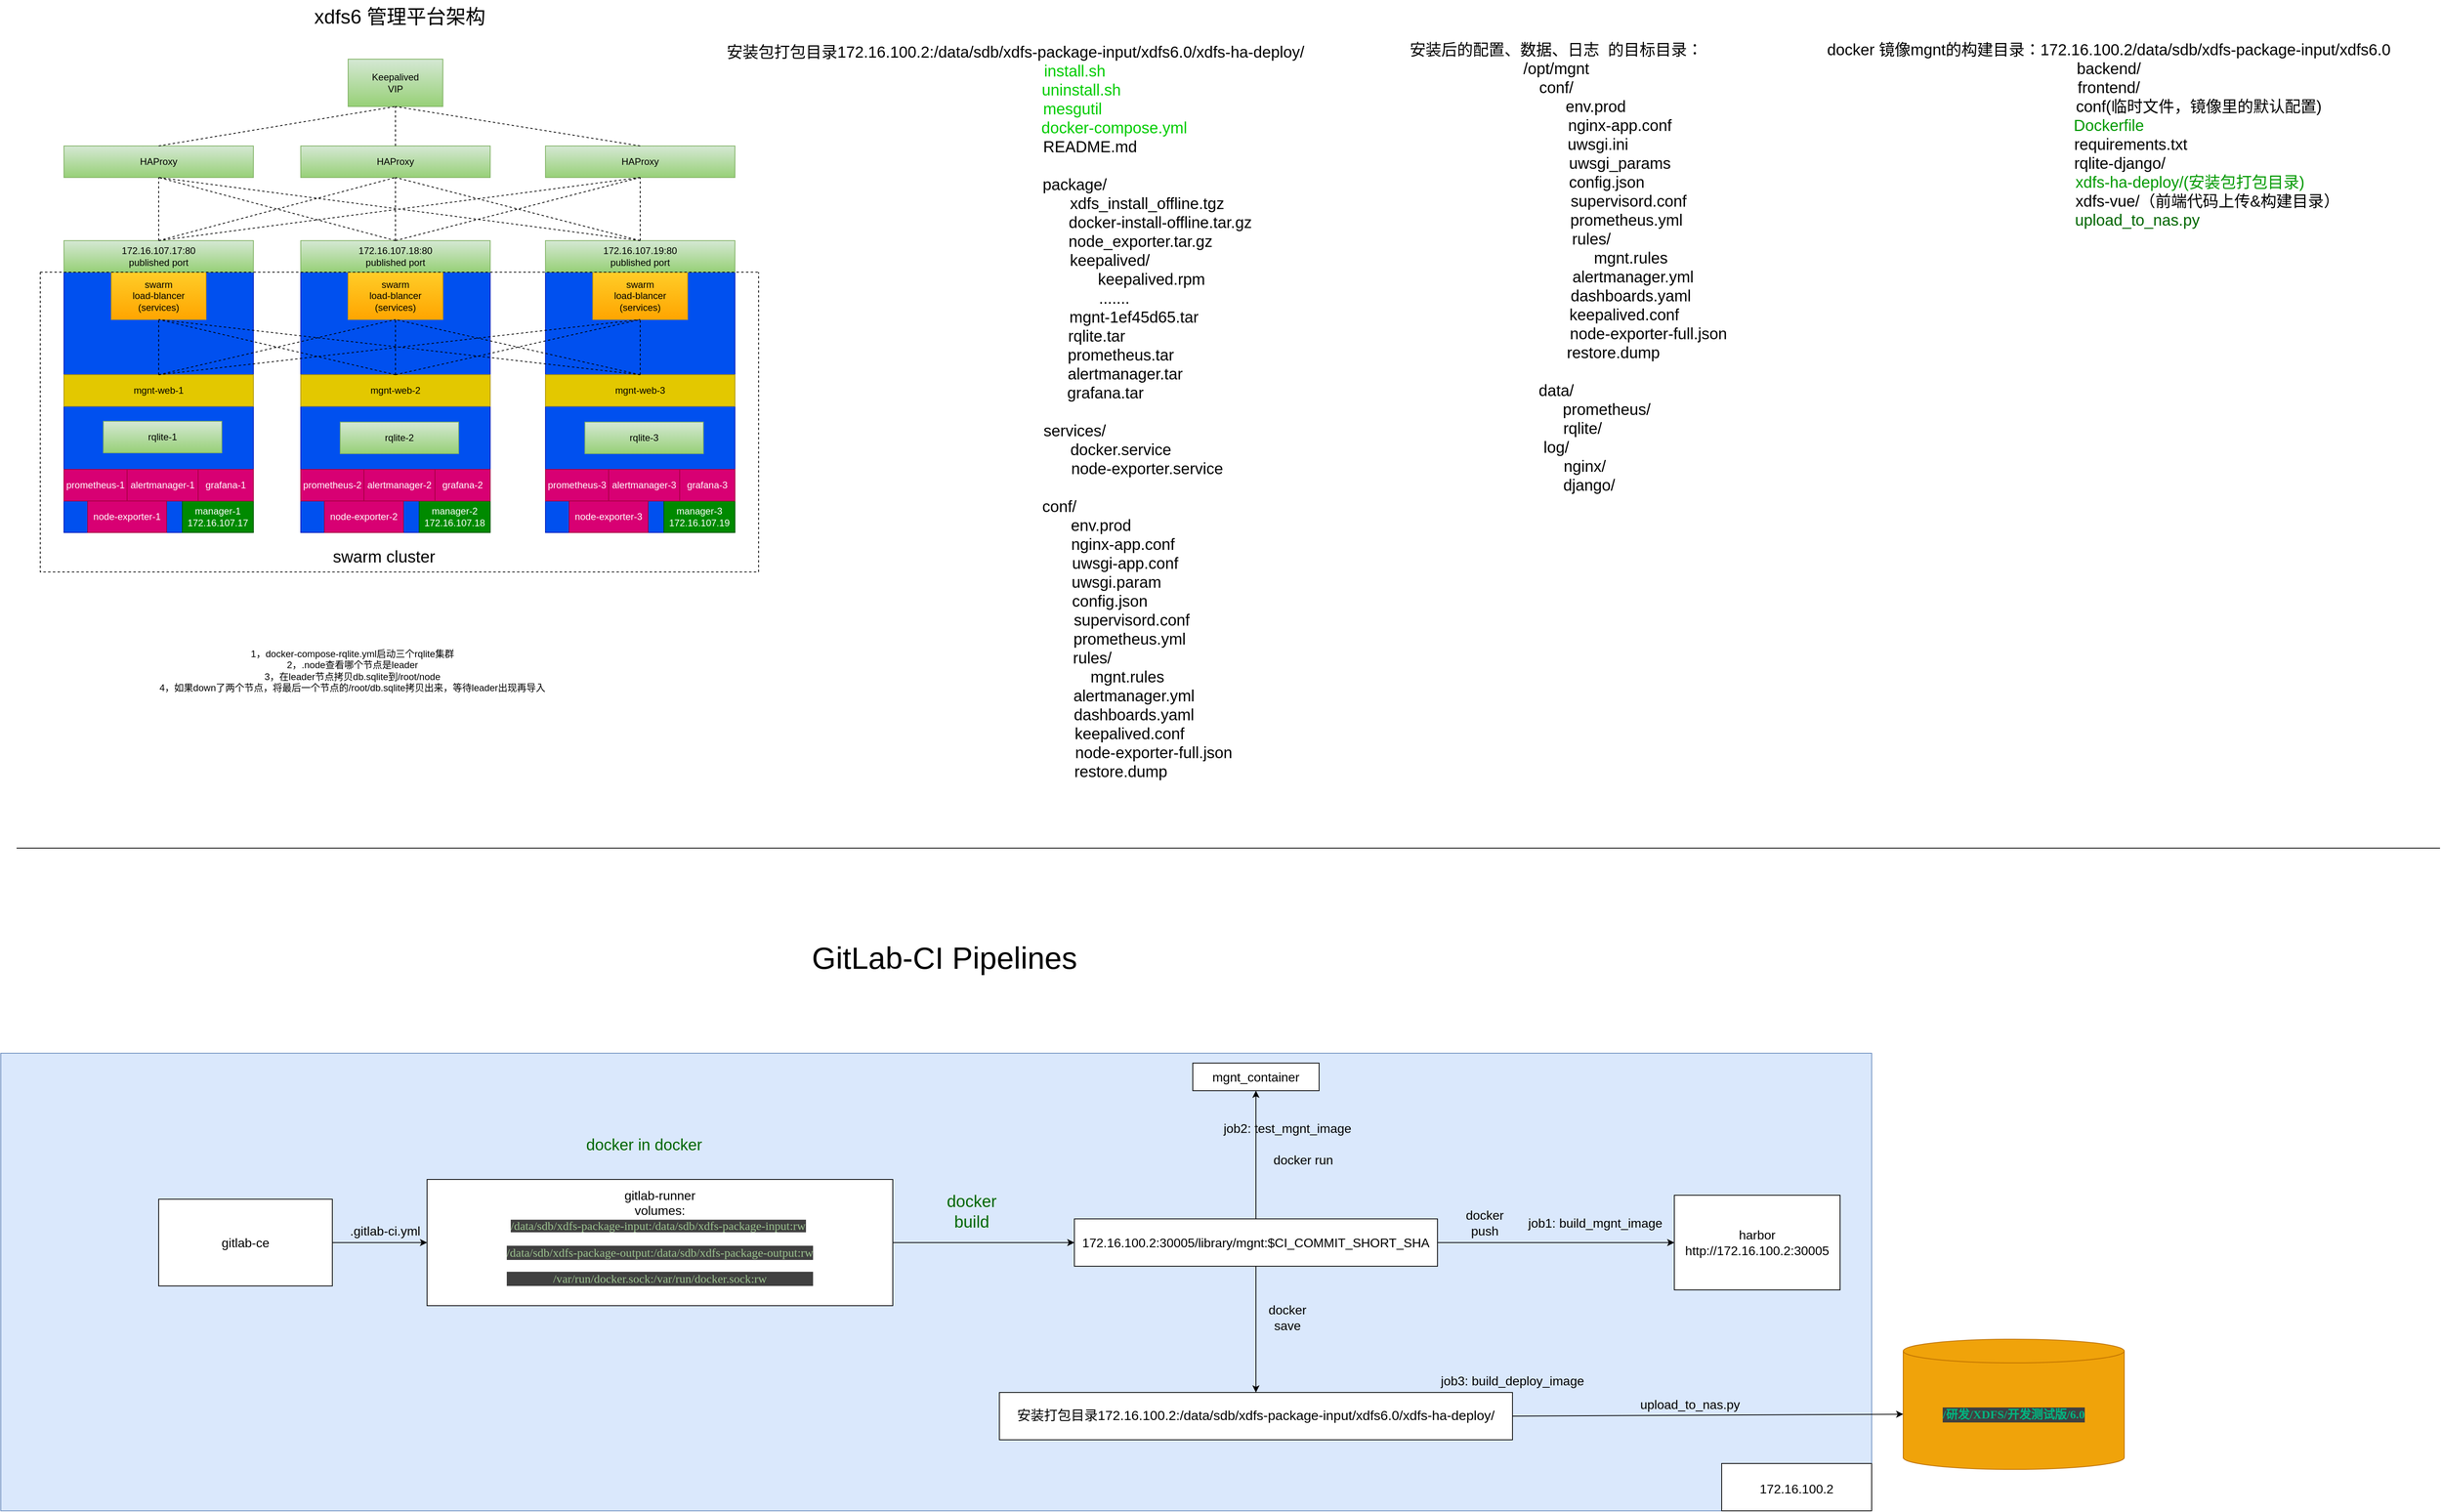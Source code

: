 <mxfile version="20.2.3" type="github">
  <diagram id="VrnoyGcVU1upVnoauTKz" name="第 1 页">
    <mxGraphModel dx="3197" dy="1387" grid="1" gridSize="10" guides="1" tooltips="1" connect="1" arrows="1" fold="1" page="1" pageScale="1" pageWidth="827" pageHeight="1169" math="0" shadow="0">
      <root>
        <mxCell id="0" />
        <mxCell id="1" parent="0" />
        <mxCell id="-EK1oCOnZ1LdYzXdfsYw-3" value="xdfs6 管理平台架构" style="text;html=1;align=center;verticalAlign=middle;resizable=0;points=[];autosize=1;strokeColor=none;fillColor=none;fontSize=25;" parent="1" vertex="1">
          <mxGeometry x="365" y="15" width="240" height="40" as="geometry" />
        </mxCell>
        <mxCell id="YZETNoWYqXqsoyLX8vIm-2" value="" style="rounded=0;whiteSpace=wrap;html=1;fillColor=#0050ef;fontColor=#ffffff;strokeColor=#001DBC;" parent="1" vertex="1">
          <mxGeometry x="60" y="360" width="240" height="330" as="geometry" />
        </mxCell>
        <mxCell id="YZETNoWYqXqsoyLX8vIm-5" value="manager-1&lt;br&gt;172.16.107.17" style="rounded=0;whiteSpace=wrap;html=1;fillColor=#008a00;fontColor=#ffffff;strokeColor=#005700;" parent="1" vertex="1">
          <mxGeometry x="210" y="650" width="90" height="40" as="geometry" />
        </mxCell>
        <mxCell id="YZETNoWYqXqsoyLX8vIm-6" value="rqlite-1" style="rounded=0;whiteSpace=wrap;html=1;fillColor=#d5e8d4;strokeColor=#82b366;gradientColor=#97d077;" parent="1" vertex="1">
          <mxGeometry x="110" y="549" width="150" height="40" as="geometry" />
        </mxCell>
        <mxCell id="YZETNoWYqXqsoyLX8vIm-7" value="mgnt-web-1" style="rounded=0;whiteSpace=wrap;html=1;fillColor=#e3c800;fontColor=#000000;strokeColor=#B09500;" parent="1" vertex="1">
          <mxGeometry x="60" y="490" width="240" height="40" as="geometry" />
        </mxCell>
        <mxCell id="YZETNoWYqXqsoyLX8vIm-8" value="prometheus-1" style="rounded=0;whiteSpace=wrap;html=1;fillColor=#d80073;fontColor=#ffffff;strokeColor=#A50040;" parent="1" vertex="1">
          <mxGeometry x="60" y="610" width="80" height="40" as="geometry" />
        </mxCell>
        <mxCell id="YZETNoWYqXqsoyLX8vIm-9" value="alertmanager-1" style="rounded=0;whiteSpace=wrap;html=1;fillColor=#d80073;fontColor=#ffffff;strokeColor=#A50040;" parent="1" vertex="1">
          <mxGeometry x="140" y="610" width="90" height="40" as="geometry" />
        </mxCell>
        <mxCell id="YZETNoWYqXqsoyLX8vIm-10" value="grafana-1" style="rounded=0;whiteSpace=wrap;html=1;fillColor=#d80073;fontColor=#ffffff;strokeColor=#A50040;" parent="1" vertex="1">
          <mxGeometry x="230" y="610" width="70" height="40" as="geometry" />
        </mxCell>
        <mxCell id="YZETNoWYqXqsoyLX8vIm-11" value="" style="rounded=0;whiteSpace=wrap;html=1;fillColor=#0050ef;fontColor=#ffffff;strokeColor=#001DBC;" parent="1" vertex="1">
          <mxGeometry x="360" y="360" width="240" height="330" as="geometry" />
        </mxCell>
        <mxCell id="YZETNoWYqXqsoyLX8vIm-12" value="manager-2&lt;br&gt;172.16.107.18" style="rounded=0;whiteSpace=wrap;html=1;fillColor=#008a00;fontColor=#ffffff;strokeColor=#005700;" parent="1" vertex="1">
          <mxGeometry x="510" y="650" width="90" height="40" as="geometry" />
        </mxCell>
        <mxCell id="YZETNoWYqXqsoyLX8vIm-13" value="rqlite-2" style="rounded=0;whiteSpace=wrap;html=1;fillColor=#d5e8d4;strokeColor=#82b366;gradientColor=#97d077;" parent="1" vertex="1">
          <mxGeometry x="410" y="550" width="150" height="40" as="geometry" />
        </mxCell>
        <mxCell id="YZETNoWYqXqsoyLX8vIm-14" value="mgnt-web-2" style="rounded=0;whiteSpace=wrap;html=1;fillColor=#e3c800;fontColor=#000000;strokeColor=#B09500;" parent="1" vertex="1">
          <mxGeometry x="360" y="490" width="240" height="40" as="geometry" />
        </mxCell>
        <mxCell id="YZETNoWYqXqsoyLX8vIm-15" value="prometheus-2" style="rounded=0;whiteSpace=wrap;html=1;fillColor=#d80073;fontColor=#ffffff;strokeColor=#A50040;" parent="1" vertex="1">
          <mxGeometry x="360" y="610" width="80" height="40" as="geometry" />
        </mxCell>
        <mxCell id="YZETNoWYqXqsoyLX8vIm-16" value="alertmanager-2" style="rounded=0;whiteSpace=wrap;html=1;fillColor=#d80073;fontColor=#ffffff;strokeColor=#A50040;" parent="1" vertex="1">
          <mxGeometry x="440" y="610" width="90" height="40" as="geometry" />
        </mxCell>
        <mxCell id="YZETNoWYqXqsoyLX8vIm-17" value="grafana-2" style="rounded=0;whiteSpace=wrap;html=1;fillColor=#d80073;fontColor=#ffffff;strokeColor=#A50040;" parent="1" vertex="1">
          <mxGeometry x="530" y="610" width="70" height="40" as="geometry" />
        </mxCell>
        <mxCell id="YZETNoWYqXqsoyLX8vIm-18" value="" style="rounded=0;whiteSpace=wrap;html=1;fillColor=#0050ef;fontColor=#ffffff;strokeColor=#001DBC;" parent="1" vertex="1">
          <mxGeometry x="670" y="360" width="240" height="330" as="geometry" />
        </mxCell>
        <mxCell id="YZETNoWYqXqsoyLX8vIm-19" value="manager-3&lt;br&gt;172.16.107.19" style="rounded=0;whiteSpace=wrap;html=1;fillColor=#008a00;fontColor=#ffffff;strokeColor=#005700;" parent="1" vertex="1">
          <mxGeometry x="820" y="650" width="90" height="40" as="geometry" />
        </mxCell>
        <mxCell id="YZETNoWYqXqsoyLX8vIm-20" value="rqlite-3" style="rounded=0;whiteSpace=wrap;html=1;fillColor=#d5e8d4;strokeColor=#82b366;gradientColor=#97d077;" parent="1" vertex="1">
          <mxGeometry x="720" y="550" width="150" height="40" as="geometry" />
        </mxCell>
        <mxCell id="YZETNoWYqXqsoyLX8vIm-21" value="mgnt-web-3" style="rounded=0;whiteSpace=wrap;html=1;fillColor=#e3c800;fontColor=#000000;strokeColor=#B09500;" parent="1" vertex="1">
          <mxGeometry x="670" y="490" width="240" height="40" as="geometry" />
        </mxCell>
        <mxCell id="YZETNoWYqXqsoyLX8vIm-22" value="prometheus-3" style="rounded=0;whiteSpace=wrap;html=1;fillColor=#d80073;fontColor=#ffffff;strokeColor=#A50040;" parent="1" vertex="1">
          <mxGeometry x="670" y="610" width="80" height="40" as="geometry" />
        </mxCell>
        <mxCell id="YZETNoWYqXqsoyLX8vIm-23" value="alertmanager-3" style="rounded=0;whiteSpace=wrap;html=1;fillColor=#d80073;fontColor=#ffffff;strokeColor=#A50040;" parent="1" vertex="1">
          <mxGeometry x="750" y="610" width="90" height="40" as="geometry" />
        </mxCell>
        <mxCell id="YZETNoWYqXqsoyLX8vIm-24" value="grafana-3" style="rounded=0;whiteSpace=wrap;html=1;fillColor=#d80073;fontColor=#ffffff;strokeColor=#A50040;" parent="1" vertex="1">
          <mxGeometry x="840" y="610" width="70" height="40" as="geometry" />
        </mxCell>
        <mxCell id="YZETNoWYqXqsoyLX8vIm-26" value="swarm&lt;br&gt;load-blancer&lt;br&gt;(services)" style="rounded=0;whiteSpace=wrap;html=1;fillColor=#ffcd28;gradientColor=#ffa500;strokeColor=#d79b00;" parent="1" vertex="1">
          <mxGeometry x="120" y="360" width="120" height="60" as="geometry" />
        </mxCell>
        <mxCell id="YZETNoWYqXqsoyLX8vIm-36" value="swarm&lt;br&gt;load-blancer&lt;br&gt;(services)" style="rounded=0;whiteSpace=wrap;html=1;fillColor=#ffcd28;gradientColor=#ffa500;strokeColor=#d79b00;" parent="1" vertex="1">
          <mxGeometry x="420" y="360" width="120" height="60" as="geometry" />
        </mxCell>
        <mxCell id="YZETNoWYqXqsoyLX8vIm-37" value="swarm&lt;br&gt;load-blancer&lt;br&gt;(services)" style="rounded=0;whiteSpace=wrap;html=1;fillColor=#ffcd28;gradientColor=#ffa500;strokeColor=#d79b00;" parent="1" vertex="1">
          <mxGeometry x="730" y="360" width="120" height="60" as="geometry" />
        </mxCell>
        <mxCell id="YZETNoWYqXqsoyLX8vIm-39" value="" style="endArrow=none;dashed=1;html=1;rounded=0;exitX=0.5;exitY=0;exitDx=0;exitDy=0;" parent="1" source="YZETNoWYqXqsoyLX8vIm-7" edge="1">
          <mxGeometry width="50" height="50" relative="1" as="geometry">
            <mxPoint x="430" y="480" as="sourcePoint" />
            <mxPoint x="180" y="420" as="targetPoint" />
          </mxGeometry>
        </mxCell>
        <mxCell id="YZETNoWYqXqsoyLX8vIm-40" value="" style="endArrow=none;dashed=1;html=1;rounded=0;exitX=0.5;exitY=0.394;exitDx=0;exitDy=0;exitPerimeter=0;entryX=0.5;entryY=1;entryDx=0;entryDy=0;" parent="1" source="YZETNoWYqXqsoyLX8vIm-11" target="YZETNoWYqXqsoyLX8vIm-26" edge="1">
          <mxGeometry width="50" height="50" relative="1" as="geometry">
            <mxPoint x="190" y="500" as="sourcePoint" />
            <mxPoint x="190" y="430" as="targetPoint" />
          </mxGeometry>
        </mxCell>
        <mxCell id="YZETNoWYqXqsoyLX8vIm-41" value="" style="endArrow=none;dashed=1;html=1;rounded=0;exitX=0.5;exitY=0;exitDx=0;exitDy=0;entryX=0.5;entryY=1;entryDx=0;entryDy=0;" parent="1" source="YZETNoWYqXqsoyLX8vIm-21" target="YZETNoWYqXqsoyLX8vIm-26" edge="1">
          <mxGeometry width="50" height="50" relative="1" as="geometry">
            <mxPoint x="490" y="500.02" as="sourcePoint" />
            <mxPoint x="190" y="430" as="targetPoint" />
          </mxGeometry>
        </mxCell>
        <mxCell id="YZETNoWYqXqsoyLX8vIm-42" value="" style="endArrow=none;dashed=1;html=1;rounded=0;entryX=0.5;entryY=1;entryDx=0;entryDy=0;" parent="1" target="YZETNoWYqXqsoyLX8vIm-36" edge="1">
          <mxGeometry width="50" height="50" relative="1" as="geometry">
            <mxPoint x="180" y="490" as="sourcePoint" />
            <mxPoint x="200" y="440" as="targetPoint" />
          </mxGeometry>
        </mxCell>
        <mxCell id="YZETNoWYqXqsoyLX8vIm-43" value="" style="endArrow=none;dashed=1;html=1;rounded=0;exitX=0.5;exitY=0;exitDx=0;exitDy=0;" parent="1" source="YZETNoWYqXqsoyLX8vIm-14" edge="1">
          <mxGeometry width="50" height="50" relative="1" as="geometry">
            <mxPoint x="510" y="520.02" as="sourcePoint" />
            <mxPoint x="480" y="420" as="targetPoint" />
          </mxGeometry>
        </mxCell>
        <mxCell id="YZETNoWYqXqsoyLX8vIm-44" value="" style="endArrow=none;dashed=1;html=1;rounded=0;exitX=0.5;exitY=0;exitDx=0;exitDy=0;" parent="1" source="YZETNoWYqXqsoyLX8vIm-21" edge="1">
          <mxGeometry width="50" height="50" relative="1" as="geometry">
            <mxPoint x="520" y="530.02" as="sourcePoint" />
            <mxPoint x="480" y="420" as="targetPoint" />
          </mxGeometry>
        </mxCell>
        <mxCell id="YZETNoWYqXqsoyLX8vIm-45" value="" style="endArrow=none;dashed=1;html=1;rounded=0;entryX=0.5;entryY=1;entryDx=0;entryDy=0;" parent="1" target="YZETNoWYqXqsoyLX8vIm-37" edge="1">
          <mxGeometry width="50" height="50" relative="1" as="geometry">
            <mxPoint x="180" y="490" as="sourcePoint" />
            <mxPoint x="230" y="470" as="targetPoint" />
          </mxGeometry>
        </mxCell>
        <mxCell id="YZETNoWYqXqsoyLX8vIm-46" value="" style="endArrow=none;dashed=1;html=1;rounded=0;exitX=0.5;exitY=0;exitDx=0;exitDy=0;" parent="1" source="YZETNoWYqXqsoyLX8vIm-14" edge="1">
          <mxGeometry width="50" height="50" relative="1" as="geometry">
            <mxPoint x="540" y="550.02" as="sourcePoint" />
            <mxPoint x="790" y="420" as="targetPoint" />
          </mxGeometry>
        </mxCell>
        <mxCell id="YZETNoWYqXqsoyLX8vIm-47" value="" style="endArrow=none;dashed=1;html=1;rounded=0;" parent="1" edge="1">
          <mxGeometry width="50" height="50" relative="1" as="geometry">
            <mxPoint x="790" y="490" as="sourcePoint" />
            <mxPoint x="790" y="420" as="targetPoint" />
          </mxGeometry>
        </mxCell>
        <mxCell id="YZETNoWYqXqsoyLX8vIm-48" value="node-exporter-1" style="rounded=0;whiteSpace=wrap;html=1;fillColor=#d80073;fontColor=#ffffff;strokeColor=#A50040;" parent="1" vertex="1">
          <mxGeometry x="90" y="650" width="100" height="40" as="geometry" />
        </mxCell>
        <mxCell id="YZETNoWYqXqsoyLX8vIm-49" value="node-exporter-2&lt;span style=&quot;color: rgba(0, 0, 0, 0); font-family: monospace; font-size: 0px; text-align: start;&quot;&gt;%3CmxGraphModel%3E%3Croot%3E%3CmxCell%20id%3D%220%22%2F%3E%3CmxCell%20id%3D%221%22%20parent%3D%220%22%2F%3E%3CmxCell%20id%3D%222%22%20value%3D%22node-exporter-1%22%20style%3D%22rounded%3D0%3BwhiteSpace%3Dwrap%3Bhtml%3D1%3BfillColor%3D%23d80073%3BfontColor%3D%23ffffff%3BstrokeColor%3D%23A50040%3B%22%20vertex%3D%221%22%20parent%3D%221%22%3E%3CmxGeometry%20x%3D%2250%22%20y%3D%22460%22%20width%3D%22100%22%20height%3D%2240%22%20as%3D%22geometry%22%2F%3E%3C%2FmxCell%3E%3C%2Froot%3E%3C%2FmxGraphModel%3E&lt;/span&gt;&lt;span style=&quot;color: rgba(0, 0, 0, 0); font-family: monospace; font-size: 0px; text-align: start;&quot;&gt;%3CmxGraphModel%3E%3Croot%3E%3CmxCell%20id%3D%220%22%2F%3E%3CmxCell%20id%3D%221%22%20parent%3D%220%22%2F%3E%3CmxCell%20id%3D%222%22%20value%3D%22node-exporter-1%22%20style%3D%22rounded%3D0%3BwhiteSpace%3Dwrap%3Bhtml%3D1%3BfillColor%3D%23d80073%3BfontColor%3D%23ffffff%3BstrokeColor%3D%23A50040%3B%22%20vertex%3D%221%22%20parent%3D%221%22%3E%3CmxGeometry%20x%3D%2250%22%20y%3D%22460%22%20width%3D%22100%22%20height%3D%2240%22%20as%3D%22geometry%22%2F%3E%3C%2FmxCell%3E%3C%2Froot%3E%3C%2FmxGraphModel%3E&lt;/span&gt;&lt;span style=&quot;color: rgba(0, 0, 0, 0); font-family: monospace; font-size: 0px; text-align: start;&quot;&gt;%3CmxGraphModel%3E%3Croot%3E%3CmxCell%20id%3D%220%22%2F%3E%3CmxCell%20id%3D%221%22%20parent%3D%220%22%2F%3E%3CmxCell%20id%3D%222%22%20value%3D%22node-exporter-1%22%20style%3D%22rounded%3D0%3BwhiteSpace%3Dwrap%3Bhtml%3D1%3BfillColor%3D%23d80073%3BfontColor%3D%23ffffff%3BstrokeColor%3D%23A50040%3B%22%20vertex%3D%221%22%20parent%3D%221%22%3E%3CmxGeometry%20x%3D%2250%22%20y%3D%22460%22%20width%3D%22100%22%20height%3D%2240%22%20as%3D%22geometry%22%2F%3E%3C%2FmxCell%3E%3C%2Froot%3E%3C%2FmxGraphModel%3E&lt;/span&gt;" style="rounded=0;whiteSpace=wrap;html=1;fillColor=#d80073;fontColor=#ffffff;strokeColor=#A50040;" parent="1" vertex="1">
          <mxGeometry x="390" y="650" width="100" height="40" as="geometry" />
        </mxCell>
        <mxCell id="YZETNoWYqXqsoyLX8vIm-50" value="node-exporter-3" style="rounded=0;whiteSpace=wrap;html=1;fillColor=#d80073;fontColor=#ffffff;strokeColor=#A50040;" parent="1" vertex="1">
          <mxGeometry x="700" y="650" width="100" height="40" as="geometry" />
        </mxCell>
        <mxCell id="YZETNoWYqXqsoyLX8vIm-51" value="172.16.107.17:80&lt;br&gt;published port" style="rounded=0;whiteSpace=wrap;html=1;fillColor=#d5e8d4;gradientColor=#97d077;strokeColor=#82b366;" parent="1" vertex="1">
          <mxGeometry x="60" y="320" width="240" height="40" as="geometry" />
        </mxCell>
        <mxCell id="YZETNoWYqXqsoyLX8vIm-52" value="172.16.107.18:80&lt;br&gt;published port" style="rounded=0;whiteSpace=wrap;html=1;fillColor=#d5e8d4;gradientColor=#97d077;strokeColor=#82b366;" parent="1" vertex="1">
          <mxGeometry x="360" y="320" width="240" height="40" as="geometry" />
        </mxCell>
        <mxCell id="YZETNoWYqXqsoyLX8vIm-53" value="172.16.107.19:80&lt;br&gt;published port" style="rounded=0;whiteSpace=wrap;html=1;fillColor=#d5e8d4;gradientColor=#97d077;strokeColor=#82b366;" parent="1" vertex="1">
          <mxGeometry x="670" y="320" width="240" height="40" as="geometry" />
        </mxCell>
        <mxCell id="YZETNoWYqXqsoyLX8vIm-58" value="HAProxy" style="rounded=0;whiteSpace=wrap;html=1;fillColor=#d5e8d4;gradientColor=#97d077;strokeColor=#82b366;" parent="1" vertex="1">
          <mxGeometry x="60" y="200" width="240" height="40" as="geometry" />
        </mxCell>
        <mxCell id="YZETNoWYqXqsoyLX8vIm-59" value="HAProxy" style="rounded=0;whiteSpace=wrap;html=1;fillColor=#d5e8d4;gradientColor=#97d077;strokeColor=#82b366;" parent="1" vertex="1">
          <mxGeometry x="360" y="200" width="240" height="40" as="geometry" />
        </mxCell>
        <mxCell id="YZETNoWYqXqsoyLX8vIm-60" value="HAProxy" style="rounded=0;whiteSpace=wrap;html=1;fillColor=#d5e8d4;gradientColor=#97d077;strokeColor=#82b366;" parent="1" vertex="1">
          <mxGeometry x="670" y="200" width="240" height="40" as="geometry" />
        </mxCell>
        <mxCell id="YZETNoWYqXqsoyLX8vIm-61" value="" style="endArrow=none;dashed=1;html=1;rounded=0;entryX=0.5;entryY=1;entryDx=0;entryDy=0;exitX=0.5;exitY=0;exitDx=0;exitDy=0;" parent="1" source="YZETNoWYqXqsoyLX8vIm-51" target="YZETNoWYqXqsoyLX8vIm-58" edge="1">
          <mxGeometry width="50" height="50" relative="1" as="geometry">
            <mxPoint x="440" y="410" as="sourcePoint" />
            <mxPoint x="490" y="360" as="targetPoint" />
          </mxGeometry>
        </mxCell>
        <mxCell id="YZETNoWYqXqsoyLX8vIm-63" value="" style="endArrow=none;dashed=1;html=1;rounded=0;entryX=0.5;entryY=1;entryDx=0;entryDy=0;exitX=0.5;exitY=0;exitDx=0;exitDy=0;" parent="1" source="YZETNoWYqXqsoyLX8vIm-52" target="YZETNoWYqXqsoyLX8vIm-58" edge="1">
          <mxGeometry width="50" height="50" relative="1" as="geometry">
            <mxPoint x="190" y="310" as="sourcePoint" />
            <mxPoint x="190" y="250" as="targetPoint" />
          </mxGeometry>
        </mxCell>
        <mxCell id="YZETNoWYqXqsoyLX8vIm-65" value="" style="endArrow=none;dashed=1;html=1;rounded=0;exitX=0.5;exitY=0;exitDx=0;exitDy=0;" parent="1" source="YZETNoWYqXqsoyLX8vIm-53" edge="1">
          <mxGeometry width="50" height="50" relative="1" as="geometry">
            <mxPoint x="200" y="320" as="sourcePoint" />
            <mxPoint x="180" y="240" as="targetPoint" />
          </mxGeometry>
        </mxCell>
        <mxCell id="YZETNoWYqXqsoyLX8vIm-66" value="" style="endArrow=none;dashed=1;html=1;rounded=0;entryX=0.5;entryY=1;entryDx=0;entryDy=0;exitX=0.5;exitY=0;exitDx=0;exitDy=0;" parent="1" source="YZETNoWYqXqsoyLX8vIm-51" target="YZETNoWYqXqsoyLX8vIm-59" edge="1">
          <mxGeometry width="50" height="50" relative="1" as="geometry">
            <mxPoint x="210" y="330" as="sourcePoint" />
            <mxPoint x="210" y="270" as="targetPoint" />
          </mxGeometry>
        </mxCell>
        <mxCell id="YZETNoWYqXqsoyLX8vIm-67" value="" style="endArrow=none;dashed=1;html=1;rounded=0;entryX=0.5;entryY=1;entryDx=0;entryDy=0;" parent="1" target="YZETNoWYqXqsoyLX8vIm-59" edge="1">
          <mxGeometry width="50" height="50" relative="1" as="geometry">
            <mxPoint x="480" y="320" as="sourcePoint" />
            <mxPoint x="220" y="280" as="targetPoint" />
          </mxGeometry>
        </mxCell>
        <mxCell id="YZETNoWYqXqsoyLX8vIm-68" value="" style="endArrow=none;dashed=1;html=1;rounded=0;exitX=0.5;exitY=0;exitDx=0;exitDy=0;" parent="1" source="YZETNoWYqXqsoyLX8vIm-53" edge="1">
          <mxGeometry width="50" height="50" relative="1" as="geometry">
            <mxPoint x="230" y="350" as="sourcePoint" />
            <mxPoint x="480" y="240" as="targetPoint" />
          </mxGeometry>
        </mxCell>
        <mxCell id="YZETNoWYqXqsoyLX8vIm-69" value="" style="endArrow=none;dashed=1;html=1;rounded=0;entryX=0.5;entryY=1;entryDx=0;entryDy=0;exitX=0.5;exitY=0;exitDx=0;exitDy=0;" parent="1" source="YZETNoWYqXqsoyLX8vIm-51" target="YZETNoWYqXqsoyLX8vIm-60" edge="1">
          <mxGeometry width="50" height="50" relative="1" as="geometry">
            <mxPoint x="240" y="360" as="sourcePoint" />
            <mxPoint x="240" y="300" as="targetPoint" />
          </mxGeometry>
        </mxCell>
        <mxCell id="YZETNoWYqXqsoyLX8vIm-70" value="" style="endArrow=none;dashed=1;html=1;rounded=0;entryX=0.5;entryY=1;entryDx=0;entryDy=0;exitX=0.5;exitY=0;exitDx=0;exitDy=0;" parent="1" source="YZETNoWYqXqsoyLX8vIm-52" target="YZETNoWYqXqsoyLX8vIm-60" edge="1">
          <mxGeometry width="50" height="50" relative="1" as="geometry">
            <mxPoint x="250" y="370" as="sourcePoint" />
            <mxPoint x="250" y="310" as="targetPoint" />
          </mxGeometry>
        </mxCell>
        <mxCell id="YZETNoWYqXqsoyLX8vIm-71" value="" style="endArrow=none;dashed=1;html=1;rounded=0;entryX=0.5;entryY=1;entryDx=0;entryDy=0;exitX=0.5;exitY=0;exitDx=0;exitDy=0;" parent="1" source="YZETNoWYqXqsoyLX8vIm-53" target="YZETNoWYqXqsoyLX8vIm-60" edge="1">
          <mxGeometry width="50" height="50" relative="1" as="geometry">
            <mxPoint x="260" y="380" as="sourcePoint" />
            <mxPoint x="260" y="320" as="targetPoint" />
          </mxGeometry>
        </mxCell>
        <mxCell id="YZETNoWYqXqsoyLX8vIm-72" value="Keepalived&lt;br&gt;VIP" style="rounded=0;whiteSpace=wrap;html=1;fillColor=#d5e8d4;gradientColor=#97d077;strokeColor=#82b366;" parent="1" vertex="1">
          <mxGeometry x="420" y="90" width="120" height="60" as="geometry" />
        </mxCell>
        <mxCell id="YZETNoWYqXqsoyLX8vIm-73" value="" style="endArrow=none;dashed=1;html=1;rounded=0;entryX=0.5;entryY=1;entryDx=0;entryDy=0;exitX=0.5;exitY=0;exitDx=0;exitDy=0;" parent="1" source="YZETNoWYqXqsoyLX8vIm-58" target="YZETNoWYqXqsoyLX8vIm-72" edge="1">
          <mxGeometry width="50" height="50" relative="1" as="geometry">
            <mxPoint x="270" y="390" as="sourcePoint" />
            <mxPoint x="270" y="330" as="targetPoint" />
          </mxGeometry>
        </mxCell>
        <mxCell id="YZETNoWYqXqsoyLX8vIm-74" value="" style="endArrow=none;dashed=1;html=1;rounded=0;exitX=0.5;exitY=0;exitDx=0;exitDy=0;" parent="1" source="YZETNoWYqXqsoyLX8vIm-59" edge="1">
          <mxGeometry width="50" height="50" relative="1" as="geometry">
            <mxPoint x="280" y="400" as="sourcePoint" />
            <mxPoint x="480" y="150" as="targetPoint" />
          </mxGeometry>
        </mxCell>
        <mxCell id="YZETNoWYqXqsoyLX8vIm-75" value="" style="endArrow=none;dashed=1;html=1;rounded=0;exitX=0.5;exitY=0;exitDx=0;exitDy=0;" parent="1" source="YZETNoWYqXqsoyLX8vIm-60" edge="1">
          <mxGeometry width="50" height="50" relative="1" as="geometry">
            <mxPoint x="290" y="410" as="sourcePoint" />
            <mxPoint x="480" y="150" as="targetPoint" />
          </mxGeometry>
        </mxCell>
        <mxCell id="YZETNoWYqXqsoyLX8vIm-76" value="" style="swimlane;startSize=0;dashed=1;" parent="1" vertex="1">
          <mxGeometry x="30" y="360" width="910" height="380" as="geometry" />
        </mxCell>
        <mxCell id="YZETNoWYqXqsoyLX8vIm-77" value="swarm cluster" style="text;html=1;align=center;verticalAlign=middle;resizable=0;points=[];autosize=1;strokeColor=none;fillColor=none;fontSize=21;" parent="YZETNoWYqXqsoyLX8vIm-76" vertex="1">
          <mxGeometry x="360" y="340" width="150" height="40" as="geometry" />
        </mxCell>
        <mxCell id="3fs9hFScTVgZ6UFEESlo-3" value="&lt;font style=&quot;font-size: 20px;&quot;&gt;安装包打包目录&lt;/font&gt;172.16.100.2:/data/sdb/xdfs-package-input/xdfs6.0/xdfs-ha-deploy/&lt;br style=&quot;font-size: 20px;&quot;&gt;&amp;nbsp; &amp;nbsp; &amp;nbsp; &amp;nbsp; &amp;nbsp; &amp;nbsp; &amp;nbsp; &amp;nbsp; &amp;nbsp; &amp;nbsp; &amp;nbsp; &amp;nbsp; &amp;nbsp; &lt;font color=&quot;#00cc00&quot; style=&quot;font-size: 20px;&quot;&gt;&amp;nbsp;install.sh&lt;br style=&quot;font-size: 20px;&quot;&gt;&amp;nbsp; &amp;nbsp; &amp;nbsp; &amp;nbsp; &amp;nbsp; &amp;nbsp; &amp;nbsp; &amp;nbsp; &amp;nbsp; &amp;nbsp; &amp;nbsp; &amp;nbsp; &amp;nbsp; &amp;nbsp; &amp;nbsp; uninstall.sh&lt;br style=&quot;font-size: 20px;&quot;&gt;&amp;nbsp; &amp;nbsp; &amp;nbsp; &amp;nbsp; &amp;nbsp; &amp;nbsp; &amp;nbsp; &amp;nbsp; &amp;nbsp; &amp;nbsp; &amp;nbsp; &amp;nbsp; &amp;nbsp; mesgutil&lt;br style=&quot;font-size: 20px;&quot;&gt;&amp;nbsp; &amp;nbsp; &amp;nbsp; &amp;nbsp; &amp;nbsp; &amp;nbsp; &amp;nbsp; &amp;nbsp; &amp;nbsp; &amp;nbsp; &amp;nbsp; &amp;nbsp; &amp;nbsp; &amp;nbsp; &amp;nbsp; &amp;nbsp; &amp;nbsp; &amp;nbsp; &amp;nbsp; &amp;nbsp; &amp;nbsp; &amp;nbsp; &amp;nbsp; docker-compose.yml&amp;nbsp;&lt;br style=&quot;font-size: 20px;&quot;&gt;&lt;/font&gt;&amp;nbsp; &amp;nbsp; &amp;nbsp; &amp;nbsp; &amp;nbsp; &amp;nbsp; &amp;nbsp; &amp;nbsp; &amp;nbsp; &amp;nbsp; &amp;nbsp; &amp;nbsp; &amp;nbsp; &amp;nbsp; &amp;nbsp; &amp;nbsp; &amp;nbsp; README.md&lt;br style=&quot;font-size: 20px;&quot;&gt;&lt;br style=&quot;font-size: 20px;&quot;&gt;&amp;nbsp; &amp;nbsp; &amp;nbsp; &amp;nbsp; &amp;nbsp; &amp;nbsp; &amp;nbsp; &amp;nbsp; &amp;nbsp; &amp;nbsp; &amp;nbsp; &amp;nbsp; &amp;nbsp; &amp;nbsp;package/&lt;br style=&quot;font-size: 20px;&quot;&gt;&amp;nbsp; &amp;nbsp; &amp;nbsp; &amp;nbsp; &amp;nbsp; &amp;nbsp; &amp;nbsp; &amp;nbsp; &amp;nbsp; &amp;nbsp; &amp;nbsp; &amp;nbsp; &amp;nbsp; &amp;nbsp; &amp;nbsp; &amp;nbsp; &amp;nbsp; &amp;nbsp; &amp;nbsp; &amp;nbsp; &amp;nbsp; &amp;nbsp; &amp;nbsp; &amp;nbsp; &amp;nbsp; &amp;nbsp; &amp;nbsp; &amp;nbsp; &amp;nbsp; &amp;nbsp; &amp;nbsp; &amp;nbsp; &amp;nbsp; &amp;nbsp; xdfs_install_offline.tgz&amp;nbsp; &amp;nbsp; &amp;nbsp; &amp;nbsp;&amp;nbsp;&lt;br style=&quot;font-size: 20px;&quot;&gt;&amp;nbsp; &amp;nbsp; &amp;nbsp; &amp;nbsp; &amp;nbsp; &amp;nbsp; &amp;nbsp; &amp;nbsp; &amp;nbsp; &amp;nbsp; &amp;nbsp; &amp;nbsp; &amp;nbsp; &amp;nbsp; &amp;nbsp; &amp;nbsp; &amp;nbsp; &amp;nbsp; &amp;nbsp; &amp;nbsp; &amp;nbsp; &amp;nbsp; &amp;nbsp; &amp;nbsp; &amp;nbsp; &amp;nbsp; &amp;nbsp; &amp;nbsp; &amp;nbsp; &amp;nbsp; &amp;nbsp; &amp;nbsp; &amp;nbsp; docker-install-offline.tar.gz&lt;br style=&quot;font-size: 20px;&quot;&gt;&amp;nbsp; &amp;nbsp; &amp;nbsp; &amp;nbsp; &amp;nbsp; &amp;nbsp; &amp;nbsp; &amp;nbsp; &amp;nbsp; &amp;nbsp; &amp;nbsp; &amp;nbsp; &amp;nbsp; &amp;nbsp; &amp;nbsp; &amp;nbsp; &amp;nbsp; &amp;nbsp; &amp;nbsp; &amp;nbsp; &amp;nbsp; &amp;nbsp; &amp;nbsp; &amp;nbsp; &amp;nbsp; &amp;nbsp; &amp;nbsp; &amp;nbsp; &amp;nbsp;node_exporter.tar.gz&lt;br style=&quot;font-size: 20px;&quot;&gt;&amp;nbsp; &amp;nbsp; &amp;nbsp; &amp;nbsp; &amp;nbsp; &amp;nbsp; &amp;nbsp; &amp;nbsp; &amp;nbsp; &amp;nbsp; &amp;nbsp; &amp;nbsp; &amp;nbsp; &amp;nbsp; &amp;nbsp; &amp;nbsp; &amp;nbsp; &amp;nbsp; &amp;nbsp; &amp;nbsp; &amp;nbsp; &amp;nbsp;keepalived/&lt;br style=&quot;font-size: 20px;&quot;&gt;&amp;nbsp; &amp;nbsp; &amp;nbsp; &amp;nbsp; &amp;nbsp; &amp;nbsp; &amp;nbsp; &amp;nbsp; &amp;nbsp; &amp;nbsp; &amp;nbsp; &amp;nbsp; &amp;nbsp; &amp;nbsp; &amp;nbsp; &amp;nbsp; &amp;nbsp; &amp;nbsp; &amp;nbsp; &amp;nbsp; &amp;nbsp; &amp;nbsp; &amp;nbsp; &amp;nbsp; &amp;nbsp; &amp;nbsp; &amp;nbsp; &amp;nbsp; &amp;nbsp; &amp;nbsp; &amp;nbsp; keepalived.rpm&lt;br style=&quot;font-size: 20px;&quot;&gt;&amp;nbsp; &amp;nbsp; &amp;nbsp; &amp;nbsp; &amp;nbsp; &amp;nbsp; &amp;nbsp; &amp;nbsp; &amp;nbsp; &amp;nbsp; &amp;nbsp; &amp;nbsp; &amp;nbsp; &amp;nbsp; &amp;nbsp; &amp;nbsp; &amp;nbsp; &amp;nbsp; &amp;nbsp; &amp;nbsp; &amp;nbsp; &amp;nbsp; &amp;nbsp;.......&lt;br style=&quot;font-size: 20px;&quot;&gt;&amp;nbsp; &amp;nbsp; &amp;nbsp; &amp;nbsp; &amp;nbsp; &amp;nbsp; &amp;nbsp; &amp;nbsp; &amp;nbsp; &amp;nbsp; &amp;nbsp; &amp;nbsp; &amp;nbsp; &amp;nbsp; &amp;nbsp; &amp;nbsp; &amp;nbsp; &amp;nbsp; &amp;nbsp; &amp;nbsp; &amp;nbsp; &amp;nbsp; &amp;nbsp; &amp;nbsp; &amp;nbsp; &amp;nbsp; &amp;nbsp; mgnt-1ef45d65.tar&lt;br style=&quot;font-size: 20px;&quot;&gt;&amp;nbsp; &amp;nbsp; &amp;nbsp; &amp;nbsp; &amp;nbsp; &amp;nbsp; &amp;nbsp; &amp;nbsp; &amp;nbsp; &amp;nbsp; &amp;nbsp; &amp;nbsp; &amp;nbsp; &amp;nbsp; &amp;nbsp; &amp;nbsp; &amp;nbsp; &amp;nbsp; &amp;nbsp;rqlite.tar&lt;br style=&quot;font-size: 20px;&quot;&gt;&amp;nbsp; &amp;nbsp; &amp;nbsp; &amp;nbsp; &amp;nbsp; &amp;nbsp; &amp;nbsp; &amp;nbsp; &amp;nbsp; &amp;nbsp; &amp;nbsp; &amp;nbsp; &amp;nbsp; &amp;nbsp; &amp;nbsp; &amp;nbsp; &amp;nbsp; &amp;nbsp; &amp;nbsp; &amp;nbsp; &amp;nbsp; &amp;nbsp; &amp;nbsp; &amp;nbsp; prometheus.tar&lt;br style=&quot;font-size: 20px;&quot;&gt;&amp;nbsp; &amp;nbsp; &amp;nbsp; &amp;nbsp; &amp;nbsp; &amp;nbsp; &amp;nbsp; &amp;nbsp; &amp;nbsp; &amp;nbsp; &amp;nbsp; &amp;nbsp; &amp;nbsp; &amp;nbsp; &amp;nbsp; &amp;nbsp; &amp;nbsp; &amp;nbsp; &amp;nbsp; &amp;nbsp; &amp;nbsp; &amp;nbsp; &amp;nbsp; &amp;nbsp; &amp;nbsp; alertmanager.tar&lt;br style=&quot;font-size: 20px;&quot;&gt;&amp;nbsp; &amp;nbsp; &amp;nbsp; &amp;nbsp; &amp;nbsp; &amp;nbsp; &amp;nbsp; &amp;nbsp; &amp;nbsp; &amp;nbsp; &amp;nbsp; &amp;nbsp; &amp;nbsp; &amp;nbsp; &amp;nbsp; &amp;nbsp; &amp;nbsp; &amp;nbsp; &amp;nbsp; &amp;nbsp; &amp;nbsp;grafana.tar&lt;br style=&quot;font-size: 20px;&quot;&gt;&lt;br style=&quot;font-size: 20px;&quot;&gt;&amp;nbsp; &amp;nbsp; &amp;nbsp; &amp;nbsp; &amp;nbsp; &amp;nbsp; &amp;nbsp; &amp;nbsp; &amp;nbsp; &amp;nbsp; &amp;nbsp; &amp;nbsp; &amp;nbsp; &amp;nbsp;services/&lt;br style=&quot;font-size: 20px;&quot;&gt;&amp;nbsp; &amp;nbsp; &amp;nbsp; &amp;nbsp; &amp;nbsp; &amp;nbsp; &amp;nbsp; &amp;nbsp; &amp;nbsp; &amp;nbsp; &amp;nbsp; &amp;nbsp; &amp;nbsp; &amp;nbsp; &amp;nbsp; &amp;nbsp; &amp;nbsp; &amp;nbsp; &amp;nbsp; &amp;nbsp; &amp;nbsp; &amp;nbsp; &amp;nbsp; &amp;nbsp; docker.service&lt;br style=&quot;font-size: 20px;&quot;&gt;&amp;nbsp; &amp;nbsp; &amp;nbsp; &amp;nbsp; &amp;nbsp; &amp;nbsp; &amp;nbsp; &amp;nbsp; &amp;nbsp; &amp;nbsp; &amp;nbsp; &amp;nbsp; &amp;nbsp; &amp;nbsp; &amp;nbsp; &amp;nbsp; &amp;nbsp; &amp;nbsp; &amp;nbsp; &amp;nbsp; &amp;nbsp; &amp;nbsp; &amp;nbsp; &amp;nbsp; &amp;nbsp; &amp;nbsp; &amp;nbsp; &amp;nbsp; &amp;nbsp; &amp;nbsp; node-exporter.service&lt;br style=&quot;font-size: 20px;&quot;&gt;&lt;br style=&quot;font-size: 20px;&quot;&gt;&amp;nbsp; &amp;nbsp; &amp;nbsp; &amp;nbsp; &amp;nbsp; &amp;nbsp; &amp;nbsp; &amp;nbsp; &amp;nbsp; &amp;nbsp; conf/&lt;br style=&quot;font-size: 20px;&quot;&gt;&amp;nbsp; &amp;nbsp; &amp;nbsp; &amp;nbsp; &amp;nbsp; &amp;nbsp; &amp;nbsp; &amp;nbsp; &amp;nbsp; &amp;nbsp; &amp;nbsp; &amp;nbsp; &amp;nbsp; &amp;nbsp; &amp;nbsp; &amp;nbsp; &amp;nbsp; &amp;nbsp; &amp;nbsp; &amp;nbsp;env.prod&lt;br style=&quot;font-size: 20px;&quot;&gt;&amp;nbsp; &amp;nbsp; &amp;nbsp; &amp;nbsp; &amp;nbsp; &amp;nbsp; &amp;nbsp; &amp;nbsp; &amp;nbsp; &amp;nbsp; &amp;nbsp; &amp;nbsp; &amp;nbsp; &amp;nbsp; &amp;nbsp; &amp;nbsp; &amp;nbsp; &amp;nbsp; &amp;nbsp; &amp;nbsp; &amp;nbsp; &amp;nbsp; &amp;nbsp; &amp;nbsp; &amp;nbsp;nginx-app.conf&lt;br style=&quot;font-size: 20px;&quot;&gt;&amp;nbsp; &amp;nbsp; &amp;nbsp; &amp;nbsp; &amp;nbsp; &amp;nbsp; &amp;nbsp; &amp;nbsp; &amp;nbsp; &amp;nbsp; &amp;nbsp; &amp;nbsp; &amp;nbsp; &amp;nbsp; &amp;nbsp; &amp;nbsp; &amp;nbsp; &amp;nbsp; &amp;nbsp; &amp;nbsp; &amp;nbsp; &amp;nbsp; &amp;nbsp; &amp;nbsp; &amp;nbsp; uwsgi-app.conf&lt;br style=&quot;font-size: 20px;&quot;&gt;&amp;nbsp; &amp;nbsp; &amp;nbsp; &amp;nbsp; &amp;nbsp; &amp;nbsp; &amp;nbsp; &amp;nbsp; &amp;nbsp; &amp;nbsp; &amp;nbsp; &amp;nbsp; &amp;nbsp; &amp;nbsp; &amp;nbsp; &amp;nbsp; &amp;nbsp; &amp;nbsp; &amp;nbsp; &amp;nbsp; &amp;nbsp; &amp;nbsp; &amp;nbsp; uwsgi.param&lt;br style=&quot;font-size: 20px;&quot;&gt;&amp;nbsp; &amp;nbsp; &amp;nbsp; &amp;nbsp; &amp;nbsp; &amp;nbsp; &amp;nbsp; &amp;nbsp; &amp;nbsp; &amp;nbsp; &amp;nbsp; &amp;nbsp; &amp;nbsp; &amp;nbsp; &amp;nbsp; &amp;nbsp; &amp;nbsp; &amp;nbsp; &amp;nbsp; &amp;nbsp; &amp;nbsp; &amp;nbsp;config.json&lt;br style=&quot;font-size: 20px;&quot;&gt;&amp;nbsp; &amp;nbsp; &amp;nbsp; &amp;nbsp; &amp;nbsp; &amp;nbsp; &amp;nbsp; &amp;nbsp; &amp;nbsp; &amp;nbsp; &amp;nbsp; &amp;nbsp; &amp;nbsp; &amp;nbsp; &amp;nbsp; &amp;nbsp; &amp;nbsp; &amp;nbsp; &amp;nbsp; &amp;nbsp; &amp;nbsp; &amp;nbsp; &amp;nbsp; &amp;nbsp; &amp;nbsp; &amp;nbsp; &amp;nbsp;supervisord.conf&lt;br style=&quot;font-size: 20px;&quot;&gt;&amp;nbsp; &amp;nbsp; &amp;nbsp; &amp;nbsp; &amp;nbsp; &amp;nbsp; &amp;nbsp; &amp;nbsp; &amp;nbsp; &amp;nbsp; &amp;nbsp; &amp;nbsp; &amp;nbsp; &amp;nbsp; &amp;nbsp; &amp;nbsp; &amp;nbsp; &amp;nbsp; &amp;nbsp; &amp;nbsp; &amp;nbsp; &amp;nbsp; &amp;nbsp; &amp;nbsp; &amp;nbsp; &amp;nbsp; prometheus.yml&lt;br style=&quot;font-size: 20px;&quot;&gt;&amp;nbsp; &amp;nbsp; &amp;nbsp; &amp;nbsp; &amp;nbsp; &amp;nbsp; &amp;nbsp; &amp;nbsp; &amp;nbsp; &amp;nbsp; &amp;nbsp; &amp;nbsp; &amp;nbsp; &amp;nbsp; &amp;nbsp; &amp;nbsp; &amp;nbsp; &amp;nbsp;rules/&lt;br style=&quot;font-size: 20px;&quot;&gt;&amp;nbsp; &amp;nbsp; &amp;nbsp; &amp;nbsp; &amp;nbsp; &amp;nbsp; &amp;nbsp; &amp;nbsp; &amp;nbsp; &amp;nbsp; &amp;nbsp; &amp;nbsp; &amp;nbsp; &amp;nbsp; &amp;nbsp; &amp;nbsp; &amp;nbsp; &amp;nbsp; &amp;nbsp; &amp;nbsp; &amp;nbsp; &amp;nbsp; &amp;nbsp; &amp;nbsp; &amp;nbsp; &amp;nbsp;mgnt.rules&lt;br style=&quot;font-size: 20px;&quot;&gt;&amp;nbsp; &amp;nbsp; &amp;nbsp; &amp;nbsp; &amp;nbsp; &amp;nbsp; &amp;nbsp; &amp;nbsp; &amp;nbsp; &amp;nbsp; &amp;nbsp; &amp;nbsp; &amp;nbsp; &amp;nbsp; &amp;nbsp; &amp;nbsp; &amp;nbsp; &amp;nbsp; &amp;nbsp; &amp;nbsp; &amp;nbsp; &amp;nbsp; &amp;nbsp; &amp;nbsp; &amp;nbsp; &amp;nbsp; &amp;nbsp; alertmanager.yml&lt;br style=&quot;font-size: 20px;&quot;&gt;&amp;nbsp; &amp;nbsp; &amp;nbsp; &amp;nbsp; &amp;nbsp; &amp;nbsp; &amp;nbsp; &amp;nbsp; &amp;nbsp; &amp;nbsp; &amp;nbsp; &amp;nbsp; &amp;nbsp; &amp;nbsp; &amp;nbsp; &amp;nbsp; &amp;nbsp; &amp;nbsp; &amp;nbsp; &amp;nbsp; &amp;nbsp; &amp;nbsp; &amp;nbsp; &amp;nbsp; &amp;nbsp; &amp;nbsp; &amp;nbsp; dashboards.yaml&lt;br style=&quot;font-size: 20px;&quot;&gt;&amp;nbsp; &amp;nbsp; &amp;nbsp; &amp;nbsp; &amp;nbsp; &amp;nbsp; &amp;nbsp; &amp;nbsp; &amp;nbsp; &amp;nbsp; &amp;nbsp; &amp;nbsp; &amp;nbsp; &amp;nbsp; &amp;nbsp; &amp;nbsp; &amp;nbsp; &amp;nbsp; &amp;nbsp; &amp;nbsp; &amp;nbsp; &amp;nbsp; &amp;nbsp; &amp;nbsp; &amp;nbsp; &amp;nbsp; keepalived.conf&lt;br style=&quot;font-size: 20px;&quot;&gt;&amp;nbsp; &amp;nbsp; &amp;nbsp; &amp;nbsp; &amp;nbsp; &amp;nbsp; &amp;nbsp; &amp;nbsp; &amp;nbsp; &amp;nbsp; &amp;nbsp; &amp;nbsp; &amp;nbsp; &amp;nbsp; &amp;nbsp; &amp;nbsp; &amp;nbsp; &amp;nbsp; &amp;nbsp; &amp;nbsp; &amp;nbsp; &amp;nbsp; &amp;nbsp; &amp;nbsp; &amp;nbsp; &amp;nbsp; &amp;nbsp; &amp;nbsp; &amp;nbsp; &amp;nbsp; &amp;nbsp; &amp;nbsp;node-exporter-full.json&lt;br style=&quot;font-size: 20px;&quot;&gt;&amp;nbsp; &amp;nbsp; &amp;nbsp; &amp;nbsp; &amp;nbsp; &amp;nbsp; &amp;nbsp; &amp;nbsp; &amp;nbsp; &amp;nbsp; &amp;nbsp; &amp;nbsp; &amp;nbsp; &amp;nbsp; &amp;nbsp; &amp;nbsp; &amp;nbsp; &amp;nbsp; &amp;nbsp; &amp;nbsp; &amp;nbsp; &amp;nbsp; &amp;nbsp; &amp;nbsp; &amp;nbsp; &amp;nbsp; &amp;nbsp; &amp;nbsp; &amp;nbsp; restore.dump&amp;nbsp; &amp;nbsp; &amp;nbsp; &amp;nbsp; &amp;nbsp;&amp;nbsp;&lt;br style=&quot;font-size: 20px;&quot;&gt;&amp;nbsp; &amp;nbsp; &amp;nbsp; &amp;nbsp; &amp;nbsp; &amp;nbsp; &amp;nbsp; &amp;nbsp; &amp;nbsp; &amp;nbsp; &amp;nbsp; &amp;nbsp; &amp;nbsp; &amp;nbsp;&lt;br style=&quot;font-size: 20px;&quot;&gt;&amp;nbsp; &amp;nbsp; &amp;nbsp; &amp;nbsp; &amp;nbsp; &amp;nbsp; &amp;nbsp; &amp;nbsp; &amp;nbsp; &amp;nbsp; &amp;nbsp; &amp;nbsp; &amp;nbsp; &amp;nbsp; &amp;nbsp; &amp;nbsp; &amp;nbsp; &amp;nbsp; &amp;nbsp;&amp;nbsp;" style="text;html=1;align=center;verticalAlign=middle;resizable=0;points=[];autosize=1;strokeColor=none;fillColor=none;fontSize=20;" parent="1" vertex="1">
          <mxGeometry x="885" y="60" width="760" height="1000" as="geometry" />
        </mxCell>
        <mxCell id="Gd7e_REoxjjgDcQIIAq3-1" value="1，docker-compose-rqlite.yml启动三个rqlite集群&lt;br&gt;2，.node查看哪个节点是leader&lt;br&gt;3，在leader节点拷贝db.sqlite到/root/node&lt;br&gt;4，如果down了两个节点，将最后一个节点的/root/db.sqlite拷贝出来，等待leader出现再导入" style="text;html=1;align=center;verticalAlign=middle;resizable=0;points=[];autosize=1;strokeColor=none;fillColor=none;" parent="1" vertex="1">
          <mxGeometry x="170" y="830" width="510" height="70" as="geometry" />
        </mxCell>
        <mxCell id="WOVFRsrko_vPq_rCAhN2-1" value="&lt;font style=&quot;font-size: 20px;&quot;&gt;安装后的配置、数据、日志&amp;nbsp; 的目标目录：&lt;br style=&quot;font-size: 20px;&quot;&gt;/opt/mgnt&lt;br style=&quot;font-size: 20px;&quot;&gt;conf/&lt;br style=&quot;font-size: 20px;&quot;&gt;&lt;span style=&quot;font-size: 20px;&quot;&gt;&amp;nbsp; &amp;nbsp; &amp;nbsp; &amp;nbsp; &amp;nbsp; &amp;nbsp; &amp;nbsp; &amp;nbsp; &amp;nbsp; env.prod&lt;/span&gt;&lt;br style=&quot;font-size: 20px;&quot;&gt;&lt;span style=&quot;font-size: 20px;&quot;&gt;&amp;nbsp; &amp;nbsp; &amp;nbsp; &amp;nbsp; &amp;nbsp; &amp;nbsp; &amp;nbsp; &amp;nbsp; &amp;nbsp; &amp;nbsp; &amp;nbsp; &amp;nbsp; &amp;nbsp; &amp;nbsp; &amp;nbsp;nginx-app.conf&lt;/span&gt;&lt;br style=&quot;font-size: 20px;&quot;&gt;&lt;span style=&quot;font-size: 20px;&quot;&gt;&amp;nbsp; &amp;nbsp; &amp;nbsp; &amp;nbsp; &amp;nbsp; &amp;nbsp; &amp;nbsp; &amp;nbsp; &amp;nbsp; &amp;nbsp; &amp;nbsp; &amp;nbsp; &amp;nbsp; &amp;nbsp; &amp;nbsp; uwsgi.ini&amp;nbsp; &amp;nbsp; &amp;nbsp; &amp;nbsp; &amp;nbsp; &amp;nbsp;&lt;/span&gt;&lt;br style=&quot;font-size: 20px;&quot;&gt;&lt;span style=&quot;font-size: 20px;&quot;&gt;&amp;nbsp; &amp;nbsp; &amp;nbsp; &amp;nbsp; &amp;nbsp; &amp;nbsp; &amp;nbsp; &amp;nbsp; &amp;nbsp; &amp;nbsp; &amp;nbsp; &amp;nbsp; &amp;nbsp; &amp;nbsp; &amp;nbsp;uwsgi_params&lt;/span&gt;&lt;br style=&quot;font-size: 20px;&quot;&gt;&lt;span style=&quot;font-size: 20px;&quot;&gt;&amp;nbsp; &amp;nbsp; &amp;nbsp; &amp;nbsp; &amp;nbsp; &amp;nbsp; &amp;nbsp; &amp;nbsp; &amp;nbsp; &amp;nbsp; &amp;nbsp; &amp;nbsp;config.json&lt;/span&gt;&lt;br style=&quot;font-size: 20px;&quot;&gt;&lt;span style=&quot;font-size: 20px;&quot;&gt;&amp;nbsp; &amp;nbsp; &amp;nbsp; &amp;nbsp; &amp;nbsp; &amp;nbsp; &amp;nbsp; &amp;nbsp; &amp;nbsp; &amp;nbsp; &amp;nbsp; &amp;nbsp; &amp;nbsp; &amp;nbsp; &amp;nbsp; &amp;nbsp; &amp;nbsp;supervisord.conf&lt;/span&gt;&lt;br style=&quot;font-size: 20px;&quot;&gt;&lt;span style=&quot;font-size: 20px;&quot;&gt;&amp;nbsp; &amp;nbsp; &amp;nbsp; &amp;nbsp; &amp;nbsp; &amp;nbsp; &amp;nbsp; &amp;nbsp; &amp;nbsp; &amp;nbsp; &amp;nbsp; &amp;nbsp; &amp;nbsp; &amp;nbsp; &amp;nbsp; &amp;nbsp; prometheus.yml&lt;/span&gt;&lt;br style=&quot;font-size: 20px;&quot;&gt;&lt;span style=&quot;font-size: 20px;&quot;&gt;&amp;nbsp; &amp;nbsp; &amp;nbsp; &amp;nbsp; &amp;nbsp; &amp;nbsp; &amp;nbsp; &amp;nbsp; rules/&lt;/span&gt;&lt;br style=&quot;font-size: 20px;&quot;&gt;&lt;span style=&quot;font-size: 20px;&quot;&gt;&amp;nbsp; &amp;nbsp; &amp;nbsp; &amp;nbsp; &amp;nbsp; &amp;nbsp; &amp;nbsp; &amp;nbsp; &amp;nbsp; &amp;nbsp; &amp;nbsp; &amp;nbsp; &amp;nbsp; &amp;nbsp; &amp;nbsp; &amp;nbsp; &amp;nbsp; mgnt.rules&lt;/span&gt;&lt;br style=&quot;font-size: 20px;&quot;&gt;&lt;span style=&quot;font-size: 20px;&quot;&gt;&amp;nbsp; &amp;nbsp; &amp;nbsp; &amp;nbsp; &amp;nbsp; &amp;nbsp; &amp;nbsp; &amp;nbsp; &amp;nbsp; &amp;nbsp; &amp;nbsp; &amp;nbsp; &amp;nbsp; &amp;nbsp; &amp;nbsp; &amp;nbsp; &amp;nbsp; &amp;nbsp;alertmanager.yml&lt;/span&gt;&lt;br style=&quot;font-size: 20px;&quot;&gt;&lt;span style=&quot;font-size: 20px;&quot;&gt;&amp;nbsp; &amp;nbsp; &amp;nbsp; &amp;nbsp; &amp;nbsp; &amp;nbsp; &amp;nbsp; &amp;nbsp; &amp;nbsp; &amp;nbsp; &amp;nbsp; &amp;nbsp; &amp;nbsp; &amp;nbsp; &amp;nbsp; &amp;nbsp; &amp;nbsp; dashboards.yaml&lt;/span&gt;&lt;br style=&quot;font-size: 20px;&quot;&gt;&lt;span style=&quot;font-size: 20px;&quot;&gt;&amp;nbsp; &amp;nbsp; &amp;nbsp; &amp;nbsp; &amp;nbsp; &amp;nbsp; &amp;nbsp; &amp;nbsp; &amp;nbsp; &amp;nbsp; &amp;nbsp; &amp;nbsp; &amp;nbsp; &amp;nbsp; &amp;nbsp; &amp;nbsp;keepalived.conf&lt;/span&gt;&lt;br style=&quot;font-size: 20px;&quot;&gt;&lt;span style=&quot;font-size: 20px;&quot;&gt;&amp;nbsp; &amp;nbsp; &amp;nbsp; &amp;nbsp; &amp;nbsp; &amp;nbsp; &amp;nbsp; &amp;nbsp; &amp;nbsp; &amp;nbsp; &amp;nbsp; &amp;nbsp; &amp;nbsp; &amp;nbsp; &amp;nbsp; &amp;nbsp; &amp;nbsp; &amp;nbsp; &amp;nbsp; &amp;nbsp; &amp;nbsp; node-exporter-full.json&lt;br style=&quot;font-size: 20px;&quot;&gt;&lt;/span&gt;&amp;nbsp; &amp;nbsp; &amp;nbsp; &amp;nbsp; &amp;nbsp; &amp;nbsp; &amp;nbsp; &amp;nbsp; &amp;nbsp; &amp;nbsp; &amp;nbsp; &amp;nbsp; &amp;nbsp; restore.dump&lt;br style=&quot;font-size: 20px;&quot;&gt;&lt;br style=&quot;font-size: 20px;&quot;&gt;data/&lt;br style=&quot;font-size: 20px;&quot;&gt;&amp;nbsp; &amp;nbsp; &amp;nbsp; &amp;nbsp; &amp;nbsp; &amp;nbsp; &amp;nbsp; &amp;nbsp; &amp;nbsp; &amp;nbsp; &amp;nbsp; &amp;nbsp;prometheus/&lt;br style=&quot;font-size: 20px;&quot;&gt;&amp;nbsp; &amp;nbsp; &amp;nbsp; &amp;nbsp; &amp;nbsp; &amp;nbsp; rqlite/&lt;br style=&quot;font-size: 20px;&quot;&gt;log/&lt;br style=&quot;font-size: 20px;&quot;&gt;&amp;nbsp; &amp;nbsp; &amp;nbsp; &amp;nbsp; &amp;nbsp; &amp;nbsp; &amp;nbsp;nginx/&lt;br style=&quot;font-size: 20px;&quot;&gt;&amp;nbsp; &amp;nbsp; &amp;nbsp; &amp;nbsp; &amp;nbsp; &amp;nbsp; &amp;nbsp; &amp;nbsp;django/&lt;br style=&quot;font-size: 20px;&quot;&gt;&lt;br style=&quot;font-size: 20px;&quot;&gt;&lt;/font&gt;" style="text;html=1;align=center;verticalAlign=middle;resizable=0;points=[];autosize=1;strokeColor=none;fillColor=none;fontSize=20;" parent="1" vertex="1">
          <mxGeometry x="1720" y="60" width="460" height="610" as="geometry" />
        </mxCell>
        <mxCell id="pbJUK0FR29wtGIGSIATQ-4" value="" style="endArrow=none;html=1;rounded=0;fontSize=13;" edge="1" parent="1">
          <mxGeometry width="50" height="50" relative="1" as="geometry">
            <mxPoint y="1090" as="sourcePoint" />
            <mxPoint x="3070" y="1090" as="targetPoint" />
          </mxGeometry>
        </mxCell>
        <mxCell id="pbJUK0FR29wtGIGSIATQ-5" value="&lt;font style=&quot;font-size: 39px;&quot;&gt;GitLab-CI Pipelines&lt;/font&gt;" style="text;html=1;align=center;verticalAlign=middle;resizable=0;points=[];autosize=1;strokeColor=none;fillColor=none;fontSize=39;" vertex="1" parent="1">
          <mxGeometry x="995" y="1200" width="360" height="60" as="geometry" />
        </mxCell>
        <mxCell id="pbJUK0FR29wtGIGSIATQ-6" value="" style="rounded=0;whiteSpace=wrap;html=1;fontSize=24;fillColor=#dae8fc;strokeColor=#6c8ebf;" vertex="1" parent="1">
          <mxGeometry x="-20" y="1350" width="2370" height="580" as="geometry" />
        </mxCell>
        <mxCell id="pbJUK0FR29wtGIGSIATQ-7" value="&lt;font style=&quot;font-size: 16px;&quot;&gt;172.16.100.2&lt;/font&gt;" style="rounded=0;whiteSpace=wrap;html=1;fontSize=24;" vertex="1" parent="1">
          <mxGeometry x="2160" y="1870" width="190" height="60" as="geometry" />
        </mxCell>
        <mxCell id="pbJUK0FR29wtGIGSIATQ-8" value="gitlab-ce" style="rounded=0;whiteSpace=wrap;html=1;fontSize=16;" vertex="1" parent="1">
          <mxGeometry x="180" y="1535" width="220" height="110" as="geometry" />
        </mxCell>
        <mxCell id="pbJUK0FR29wtGIGSIATQ-9" value="gitlab-runner&lt;br&gt;volumes:&lt;br&gt;&lt;span style=&quot;background-color: rgb(64, 64, 64); color: rgb(155, 194, 142); font-family: &amp;quot;Droid Sans Mono&amp;quot;; font-size: 11.3pt;&quot;&gt;/data/sdb/xdfs-package-input:/data/sdb/xdfs-package-input:rw&lt;/span&gt;&amp;nbsp;&lt;br&gt;&lt;pre style=&quot;background-color:#404040;color:#9bc28e;font-family:&#39;Droid Sans Mono&#39;;font-size:11.3pt;&quot;&gt;/data/sdb/xdfs-package-output:/data/sdb/xdfs-package-output:rw&lt;/pre&gt;&lt;pre style=&quot;background-color:#404040;color:#9bc28e;font-family:&#39;Droid Sans Mono&#39;;font-size:11.3pt;&quot;&gt;&lt;pre style=&quot;font-family: &amp;quot;Droid Sans Mono&amp;quot;; font-size: 11.3pt;&quot;&gt;/var/run/docker.sock:/var/run/docker.sock:rw&lt;/pre&gt;&lt;/pre&gt;" style="rounded=0;whiteSpace=wrap;html=1;fontSize=16;" vertex="1" parent="1">
          <mxGeometry x="520" y="1510" width="590" height="160" as="geometry" />
        </mxCell>
        <mxCell id="pbJUK0FR29wtGIGSIATQ-10" value="harbor&lt;br&gt;http://172.16.100.2:30005" style="rounded=0;whiteSpace=wrap;html=1;fontSize=16;" vertex="1" parent="1">
          <mxGeometry x="2100" y="1530" width="210" height="120" as="geometry" />
        </mxCell>
        <mxCell id="pbJUK0FR29wtGIGSIATQ-12" value="&lt;pre style=&quot;background-color:#404040;color:#9bc28e;font-family:&#39;Droid Sans Mono&#39;;font-size:11.3pt;&quot;&gt;&lt;span style=&quot;color:#00b580;font-weight:bold;&quot;&gt;/&lt;/span&gt;&lt;span style=&quot;color:#00b580;font-weight:bold;font-family:&#39;Arial Unicode MS&#39;;&quot;&gt;研发&lt;/span&gt;&lt;span style=&quot;color:#00b580;font-weight:bold;&quot;&gt;/XDFS/&lt;/span&gt;&lt;span style=&quot;color:#00b580;font-weight:bold;font-family:&#39;Arial Unicode MS&#39;;&quot;&gt;开发测试版&lt;/span&gt;&lt;span style=&quot;color:#00b580;font-weight:bold;&quot;&gt;/6.0&lt;/span&gt;&lt;/pre&gt;" style="shape=cylinder3;whiteSpace=wrap;html=1;boundedLbl=1;backgroundOutline=1;size=15;fontSize=16;fillColor=#f0a30a;fontColor=#000000;strokeColor=#BD7000;" vertex="1" parent="1">
          <mxGeometry x="2390" y="1712.5" width="280" height="165" as="geometry" />
        </mxCell>
        <mxCell id="pbJUK0FR29wtGIGSIATQ-13" value="" style="endArrow=classic;html=1;rounded=0;fontSize=16;exitX=1;exitY=0.5;exitDx=0;exitDy=0;entryX=0;entryY=0.5;entryDx=0;entryDy=0;" edge="1" parent="1" source="pbJUK0FR29wtGIGSIATQ-8" target="pbJUK0FR29wtGIGSIATQ-9">
          <mxGeometry width="50" height="50" relative="1" as="geometry">
            <mxPoint x="580" y="1470" as="sourcePoint" />
            <mxPoint x="630" y="1420" as="targetPoint" />
          </mxGeometry>
        </mxCell>
        <mxCell id="pbJUK0FR29wtGIGSIATQ-14" value=".gitlab-ci.yml" style="text;html=1;strokeColor=none;fillColor=none;align=center;verticalAlign=middle;whiteSpace=wrap;rounded=0;fontSize=16;" vertex="1" parent="1">
          <mxGeometry x="420" y="1560" width="94" height="30" as="geometry" />
        </mxCell>
        <mxCell id="pbJUK0FR29wtGIGSIATQ-15" value="172.16.100.2:30005/library/mgnt:$CI_COMMIT_SHORT_SHA" style="rounded=0;whiteSpace=wrap;html=1;fontSize=16;" vertex="1" parent="1">
          <mxGeometry x="1340" y="1560" width="460" height="60" as="geometry" />
        </mxCell>
        <mxCell id="pbJUK0FR29wtGIGSIATQ-16" value="job1: build_mgnt_image" style="text;html=1;strokeColor=none;fillColor=none;align=center;verticalAlign=middle;whiteSpace=wrap;rounded=0;fontSize=16;" vertex="1" parent="1">
          <mxGeometry x="1910" y="1550" width="180" height="30" as="geometry" />
        </mxCell>
        <mxCell id="pbJUK0FR29wtGIGSIATQ-17" value="" style="endArrow=classic;html=1;rounded=0;fontSize=16;entryX=0;entryY=0.5;entryDx=0;entryDy=0;exitX=1;exitY=0.5;exitDx=0;exitDy=0;" edge="1" parent="1" source="pbJUK0FR29wtGIGSIATQ-15" target="pbJUK0FR29wtGIGSIATQ-10">
          <mxGeometry width="50" height="50" relative="1" as="geometry">
            <mxPoint x="1650" y="1450" as="sourcePoint" />
            <mxPoint x="1700" y="1400" as="targetPoint" />
          </mxGeometry>
        </mxCell>
        <mxCell id="pbJUK0FR29wtGIGSIATQ-18" value="docker push" style="text;html=1;strokeColor=none;fillColor=none;align=center;verticalAlign=middle;whiteSpace=wrap;rounded=0;fontSize=16;" vertex="1" parent="1">
          <mxGeometry x="1830" y="1550" width="60" height="30" as="geometry" />
        </mxCell>
        <mxCell id="pbJUK0FR29wtGIGSIATQ-19" value="job2: test_mgnt_image" style="text;html=1;strokeColor=none;fillColor=none;align=center;verticalAlign=middle;whiteSpace=wrap;rounded=0;fontSize=16;" vertex="1" parent="1">
          <mxGeometry x="1520" y="1430" width="180" height="30" as="geometry" />
        </mxCell>
        <mxCell id="pbJUK0FR29wtGIGSIATQ-20" value="mgnt_container" style="rounded=0;whiteSpace=wrap;html=1;fontSize=16;" vertex="1" parent="1">
          <mxGeometry x="1490" y="1362.5" width="160" height="35" as="geometry" />
        </mxCell>
        <mxCell id="pbJUK0FR29wtGIGSIATQ-21" value="" style="endArrow=classic;html=1;rounded=0;fontSize=16;entryX=0.5;entryY=1;entryDx=0;entryDy=0;exitX=0.5;exitY=0;exitDx=0;exitDy=0;" edge="1" parent="1" source="pbJUK0FR29wtGIGSIATQ-15" target="pbJUK0FR29wtGIGSIATQ-20">
          <mxGeometry width="50" height="50" relative="1" as="geometry">
            <mxPoint x="1840" y="1570" as="sourcePoint" />
            <mxPoint x="1890" y="1520" as="targetPoint" />
          </mxGeometry>
        </mxCell>
        <mxCell id="pbJUK0FR29wtGIGSIATQ-22" value="docker run" style="text;html=1;strokeColor=none;fillColor=none;align=center;verticalAlign=middle;whiteSpace=wrap;rounded=0;fontSize=16;" vertex="1" parent="1">
          <mxGeometry x="1570" y="1470" width="120" height="30" as="geometry" />
        </mxCell>
        <mxCell id="pbJUK0FR29wtGIGSIATQ-23" value="&lt;span style=&quot;font-size: 17px;&quot;&gt;安装打包目录172.16.100.2:/data/sdb/xdfs-package-input/xdfs6.0/xdfs-ha-deploy/&lt;/span&gt;" style="rounded=0;whiteSpace=wrap;html=1;fontSize=16;" vertex="1" parent="1">
          <mxGeometry x="1245" y="1780" width="650" height="60" as="geometry" />
        </mxCell>
        <mxCell id="pbJUK0FR29wtGIGSIATQ-24" value="job3: build_deploy_image" style="text;html=1;strokeColor=none;fillColor=none;align=center;verticalAlign=middle;whiteSpace=wrap;rounded=0;fontSize=16;" vertex="1" parent="1">
          <mxGeometry x="1790" y="1750" width="210" height="30" as="geometry" />
        </mxCell>
        <mxCell id="pbJUK0FR29wtGIGSIATQ-25" value="" style="endArrow=classic;html=1;rounded=0;fontSize=16;entryX=0.5;entryY=0;entryDx=0;entryDy=0;exitX=0.5;exitY=1;exitDx=0;exitDy=0;" edge="1" parent="1" source="pbJUK0FR29wtGIGSIATQ-15" target="pbJUK0FR29wtGIGSIATQ-23">
          <mxGeometry width="50" height="50" relative="1" as="geometry">
            <mxPoint x="1850" y="1820" as="sourcePoint" />
            <mxPoint x="1790" y="1620" as="targetPoint" />
          </mxGeometry>
        </mxCell>
        <mxCell id="pbJUK0FR29wtGIGSIATQ-26" value="docker save" style="text;html=1;strokeColor=none;fillColor=none;align=center;verticalAlign=middle;whiteSpace=wrap;rounded=0;fontSize=16;" vertex="1" parent="1">
          <mxGeometry x="1580" y="1670" width="60" height="30" as="geometry" />
        </mxCell>
        <mxCell id="pbJUK0FR29wtGIGSIATQ-27" value="" style="endArrow=classic;html=1;rounded=0;fontSize=16;exitX=1;exitY=0.5;exitDx=0;exitDy=0;entryX=0;entryY=0.576;entryDx=0;entryDy=0;entryPerimeter=0;" edge="1" parent="1" source="pbJUK0FR29wtGIGSIATQ-23" target="pbJUK0FR29wtGIGSIATQ-12">
          <mxGeometry width="50" height="50" relative="1" as="geometry">
            <mxPoint x="2090" y="1790" as="sourcePoint" />
            <mxPoint x="2140" y="1740" as="targetPoint" />
          </mxGeometry>
        </mxCell>
        <mxCell id="pbJUK0FR29wtGIGSIATQ-28" value="upload_to_nas.py" style="text;html=1;strokeColor=none;fillColor=none;align=center;verticalAlign=middle;whiteSpace=wrap;rounded=0;fontSize=16;" vertex="1" parent="1">
          <mxGeometry x="2090" y="1780" width="60" height="30" as="geometry" />
        </mxCell>
        <mxCell id="pbJUK0FR29wtGIGSIATQ-29" value="docker 镜像mgnt的构建目录：172.16.100.2/data/sdb/xdfs-package-input/xdfs6.0&lt;br style=&quot;font-size: 20px;&quot;&gt;backend/&lt;br style=&quot;font-size: 20px;&quot;&gt;frontend/&lt;br style=&quot;font-size: 20px;&quot;&gt;&amp;nbsp; &amp;nbsp; &amp;nbsp; &amp;nbsp; &amp;nbsp; &amp;nbsp; &amp;nbsp; &amp;nbsp; &amp;nbsp; &amp;nbsp; &amp;nbsp; &amp;nbsp; &amp;nbsp; &amp;nbsp; &amp;nbsp; &amp;nbsp; &amp;nbsp; &amp;nbsp; &amp;nbsp; &amp;nbsp; &amp;nbsp;conf(临时文件，镜像里的默认配置)&lt;br style=&quot;font-size: 20px;&quot;&gt;&lt;font color=&quot;#009900&quot; style=&quot;font-size: 20px;&quot;&gt;Dockerfile&lt;br style=&quot;font-size: 20px;&quot;&gt;&lt;/font&gt;&amp;nbsp; &amp;nbsp; &amp;nbsp; &amp;nbsp; &amp;nbsp; requirements.txt&lt;br style=&quot;font-size: 20px;&quot;&gt;&amp;nbsp; &amp;nbsp; &amp;nbsp;rqlite-django/&lt;br style=&quot;font-size: 20px;&quot;&gt;&amp;nbsp; &amp;nbsp; &amp;nbsp; &amp;nbsp; &amp;nbsp; &amp;nbsp; &amp;nbsp; &amp;nbsp; &amp;nbsp; &amp;nbsp; &amp;nbsp; &amp;nbsp; &amp;nbsp; &amp;nbsp; &amp;nbsp; &amp;nbsp; &amp;nbsp; &amp;nbsp; &amp;nbsp;&lt;font color=&quot;#009900&quot; style=&quot;font-size: 20px;&quot;&gt;xdfs-ha-deploy/(安装包打包目录)&lt;/font&gt;&lt;br style=&quot;font-size: 20px;&quot;&gt;&amp;nbsp; &amp;nbsp; &amp;nbsp; &amp;nbsp; &amp;nbsp; &amp;nbsp; &amp;nbsp; &amp;nbsp; &amp;nbsp; &amp;nbsp; &amp;nbsp; &amp;nbsp; &amp;nbsp; &amp;nbsp; &amp;nbsp; &amp;nbsp; &amp;nbsp; &amp;nbsp; &amp;nbsp; &amp;nbsp; &amp;nbsp; &amp;nbsp; &amp;nbsp;xdfs-vue/（前端代码上传&amp;amp;构建目录）&lt;br&gt;&lt;font color=&quot;#006600&quot;&gt;&amp;nbsp; &amp;nbsp; &amp;nbsp; &amp;nbsp; &amp;nbsp; &amp;nbsp; &amp;nbsp;upload_to_nas.py&lt;/font&gt;" style="text;html=1;align=center;verticalAlign=middle;resizable=0;points=[];autosize=1;strokeColor=none;fillColor=none;fontSize=20;" vertex="1" parent="1">
          <mxGeometry x="2280" y="60" width="740" height="250" as="geometry" />
        </mxCell>
        <mxCell id="pbJUK0FR29wtGIGSIATQ-30" value="" style="endArrow=classic;html=1;rounded=0;fontSize=39;fontColor=#006600;exitX=1;exitY=0.5;exitDx=0;exitDy=0;entryX=0;entryY=0.5;entryDx=0;entryDy=0;" edge="1" parent="1" source="pbJUK0FR29wtGIGSIATQ-9" target="pbJUK0FR29wtGIGSIATQ-15">
          <mxGeometry width="50" height="50" relative="1" as="geometry">
            <mxPoint x="1530" y="1840" as="sourcePoint" />
            <mxPoint x="1580" y="1790" as="targetPoint" />
          </mxGeometry>
        </mxCell>
        <mxCell id="pbJUK0FR29wtGIGSIATQ-31" value="docker build" style="text;html=1;strokeColor=none;fillColor=none;align=center;verticalAlign=middle;whiteSpace=wrap;rounded=0;fontSize=21;fontColor=#006600;" vertex="1" parent="1">
          <mxGeometry x="1180" y="1535" width="60" height="30" as="geometry" />
        </mxCell>
        <mxCell id="pbJUK0FR29wtGIGSIATQ-32" value="docker in docker" style="text;html=1;strokeColor=none;fillColor=none;align=center;verticalAlign=middle;whiteSpace=wrap;rounded=0;fontSize=20;fontColor=#006600;" vertex="1" parent="1">
          <mxGeometry x="695" y="1450" width="200" height="30" as="geometry" />
        </mxCell>
      </root>
    </mxGraphModel>
  </diagram>
</mxfile>
